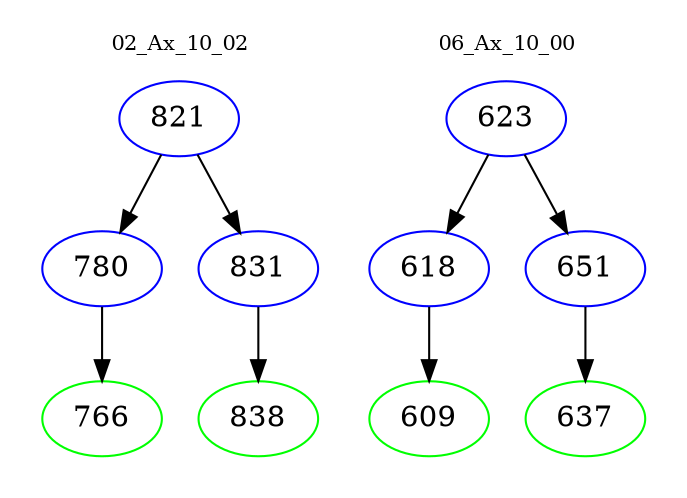 digraph{
subgraph cluster_0 {
color = white
label = "02_Ax_10_02";
fontsize=10;
T0_821 [label="821", color="blue"]
T0_821 -> T0_780 [color="black"]
T0_780 [label="780", color="blue"]
T0_780 -> T0_766 [color="black"]
T0_766 [label="766", color="green"]
T0_821 -> T0_831 [color="black"]
T0_831 [label="831", color="blue"]
T0_831 -> T0_838 [color="black"]
T0_838 [label="838", color="green"]
}
subgraph cluster_1 {
color = white
label = "06_Ax_10_00";
fontsize=10;
T1_623 [label="623", color="blue"]
T1_623 -> T1_618 [color="black"]
T1_618 [label="618", color="blue"]
T1_618 -> T1_609 [color="black"]
T1_609 [label="609", color="green"]
T1_623 -> T1_651 [color="black"]
T1_651 [label="651", color="blue"]
T1_651 -> T1_637 [color="black"]
T1_637 [label="637", color="green"]
}
}
